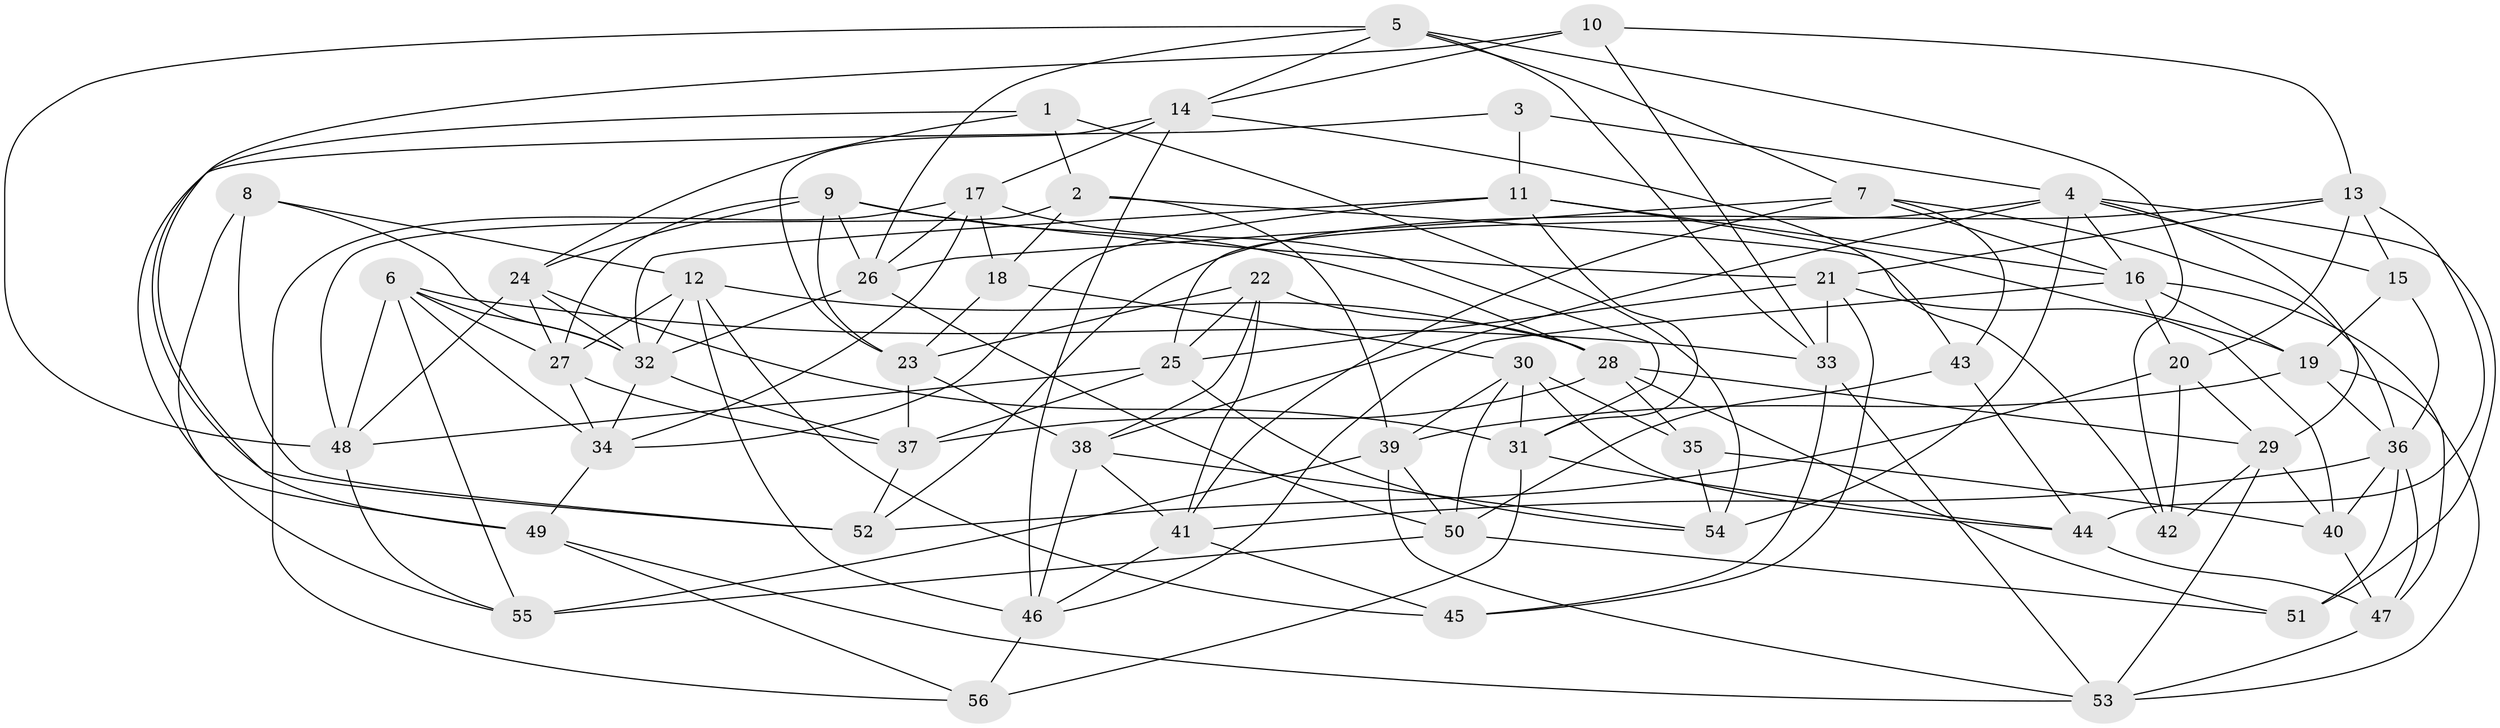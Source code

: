 // original degree distribution, {4: 1.0}
// Generated by graph-tools (version 1.1) at 2025/03/03/09/25 03:03:09]
// undirected, 56 vertices, 154 edges
graph export_dot {
graph [start="1"]
  node [color=gray90,style=filled];
  1;
  2;
  3;
  4;
  5;
  6;
  7;
  8;
  9;
  10;
  11;
  12;
  13;
  14;
  15;
  16;
  17;
  18;
  19;
  20;
  21;
  22;
  23;
  24;
  25;
  26;
  27;
  28;
  29;
  30;
  31;
  32;
  33;
  34;
  35;
  36;
  37;
  38;
  39;
  40;
  41;
  42;
  43;
  44;
  45;
  46;
  47;
  48;
  49;
  50;
  51;
  52;
  53;
  54;
  55;
  56;
  1 -- 2 [weight=1.0];
  1 -- 24 [weight=1.0];
  1 -- 52 [weight=1.0];
  1 -- 54 [weight=1.0];
  2 -- 18 [weight=1.0];
  2 -- 39 [weight=2.0];
  2 -- 42 [weight=1.0];
  2 -- 48 [weight=1.0];
  3 -- 4 [weight=2.0];
  3 -- 11 [weight=1.0];
  3 -- 55 [weight=1.0];
  4 -- 15 [weight=1.0];
  4 -- 16 [weight=1.0];
  4 -- 25 [weight=1.0];
  4 -- 29 [weight=1.0];
  4 -- 38 [weight=1.0];
  4 -- 51 [weight=1.0];
  4 -- 54 [weight=2.0];
  5 -- 7 [weight=1.0];
  5 -- 14 [weight=1.0];
  5 -- 26 [weight=1.0];
  5 -- 33 [weight=1.0];
  5 -- 42 [weight=1.0];
  5 -- 48 [weight=1.0];
  6 -- 27 [weight=1.0];
  6 -- 32 [weight=1.0];
  6 -- 33 [weight=1.0];
  6 -- 34 [weight=1.0];
  6 -- 48 [weight=1.0];
  6 -- 55 [weight=1.0];
  7 -- 16 [weight=1.0];
  7 -- 26 [weight=1.0];
  7 -- 36 [weight=1.0];
  7 -- 41 [weight=1.0];
  7 -- 43 [weight=1.0];
  8 -- 12 [weight=1.0];
  8 -- 32 [weight=1.0];
  8 -- 49 [weight=2.0];
  8 -- 52 [weight=2.0];
  9 -- 21 [weight=1.0];
  9 -- 23 [weight=1.0];
  9 -- 24 [weight=1.0];
  9 -- 26 [weight=1.0];
  9 -- 27 [weight=1.0];
  9 -- 28 [weight=1.0];
  10 -- 13 [weight=1.0];
  10 -- 14 [weight=1.0];
  10 -- 33 [weight=1.0];
  10 -- 49 [weight=1.0];
  11 -- 16 [weight=1.0];
  11 -- 19 [weight=1.0];
  11 -- 31 [weight=1.0];
  11 -- 32 [weight=1.0];
  11 -- 34 [weight=1.0];
  12 -- 27 [weight=1.0];
  12 -- 28 [weight=1.0];
  12 -- 32 [weight=1.0];
  12 -- 45 [weight=1.0];
  12 -- 46 [weight=1.0];
  13 -- 15 [weight=1.0];
  13 -- 20 [weight=1.0];
  13 -- 21 [weight=1.0];
  13 -- 44 [weight=1.0];
  13 -- 52 [weight=1.0];
  14 -- 17 [weight=1.0];
  14 -- 23 [weight=1.0];
  14 -- 43 [weight=1.0];
  14 -- 46 [weight=1.0];
  15 -- 19 [weight=1.0];
  15 -- 36 [weight=1.0];
  16 -- 19 [weight=1.0];
  16 -- 20 [weight=2.0];
  16 -- 46 [weight=1.0];
  16 -- 47 [weight=1.0];
  17 -- 18 [weight=1.0];
  17 -- 26 [weight=1.0];
  17 -- 31 [weight=1.0];
  17 -- 34 [weight=1.0];
  17 -- 56 [weight=1.0];
  18 -- 23 [weight=1.0];
  18 -- 30 [weight=1.0];
  19 -- 36 [weight=1.0];
  19 -- 39 [weight=1.0];
  19 -- 53 [weight=1.0];
  20 -- 29 [weight=1.0];
  20 -- 42 [weight=1.0];
  20 -- 52 [weight=1.0];
  21 -- 25 [weight=1.0];
  21 -- 33 [weight=1.0];
  21 -- 40 [weight=1.0];
  21 -- 45 [weight=1.0];
  22 -- 23 [weight=1.0];
  22 -- 25 [weight=1.0];
  22 -- 28 [weight=2.0];
  22 -- 38 [weight=1.0];
  22 -- 41 [weight=1.0];
  23 -- 37 [weight=1.0];
  23 -- 38 [weight=1.0];
  24 -- 27 [weight=1.0];
  24 -- 31 [weight=1.0];
  24 -- 32 [weight=1.0];
  24 -- 48 [weight=1.0];
  25 -- 37 [weight=1.0];
  25 -- 48 [weight=1.0];
  25 -- 54 [weight=1.0];
  26 -- 32 [weight=1.0];
  26 -- 50 [weight=1.0];
  27 -- 34 [weight=1.0];
  27 -- 37 [weight=1.0];
  28 -- 29 [weight=1.0];
  28 -- 35 [weight=1.0];
  28 -- 37 [weight=1.0];
  28 -- 51 [weight=1.0];
  29 -- 40 [weight=1.0];
  29 -- 42 [weight=1.0];
  29 -- 53 [weight=1.0];
  30 -- 31 [weight=1.0];
  30 -- 35 [weight=1.0];
  30 -- 39 [weight=1.0];
  30 -- 44 [weight=1.0];
  30 -- 50 [weight=1.0];
  31 -- 44 [weight=1.0];
  31 -- 56 [weight=1.0];
  32 -- 34 [weight=1.0];
  32 -- 37 [weight=1.0];
  33 -- 45 [weight=1.0];
  33 -- 53 [weight=1.0];
  34 -- 49 [weight=1.0];
  35 -- 40 [weight=1.0];
  35 -- 54 [weight=1.0];
  36 -- 40 [weight=2.0];
  36 -- 41 [weight=1.0];
  36 -- 47 [weight=1.0];
  36 -- 51 [weight=1.0];
  37 -- 52 [weight=1.0];
  38 -- 41 [weight=1.0];
  38 -- 46 [weight=1.0];
  38 -- 54 [weight=1.0];
  39 -- 50 [weight=1.0];
  39 -- 53 [weight=1.0];
  39 -- 55 [weight=2.0];
  40 -- 47 [weight=1.0];
  41 -- 45 [weight=1.0];
  41 -- 46 [weight=1.0];
  43 -- 44 [weight=1.0];
  43 -- 50 [weight=1.0];
  44 -- 47 [weight=2.0];
  46 -- 56 [weight=1.0];
  47 -- 53 [weight=1.0];
  48 -- 55 [weight=1.0];
  49 -- 53 [weight=1.0];
  49 -- 56 [weight=1.0];
  50 -- 51 [weight=1.0];
  50 -- 55 [weight=1.0];
}
